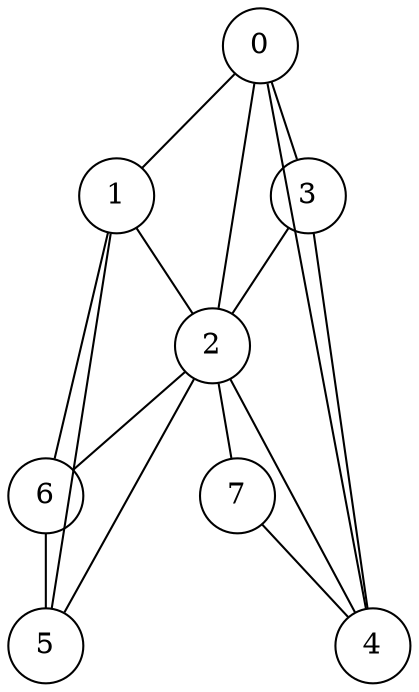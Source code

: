 graph {
	graph [splines=line]
	node [shape=circle]
	1 -- 2
	0 -- 1
	0 -- 2
	0 -- 3
	3 -- 2
	4 -- 2
	0 -- 4
	3 -- 4
	1 -- 5
	2 -- 5
	1 -- 6
	2 -- 6
	6 -- 5
	7 -- 4
	2 -- 7
}
